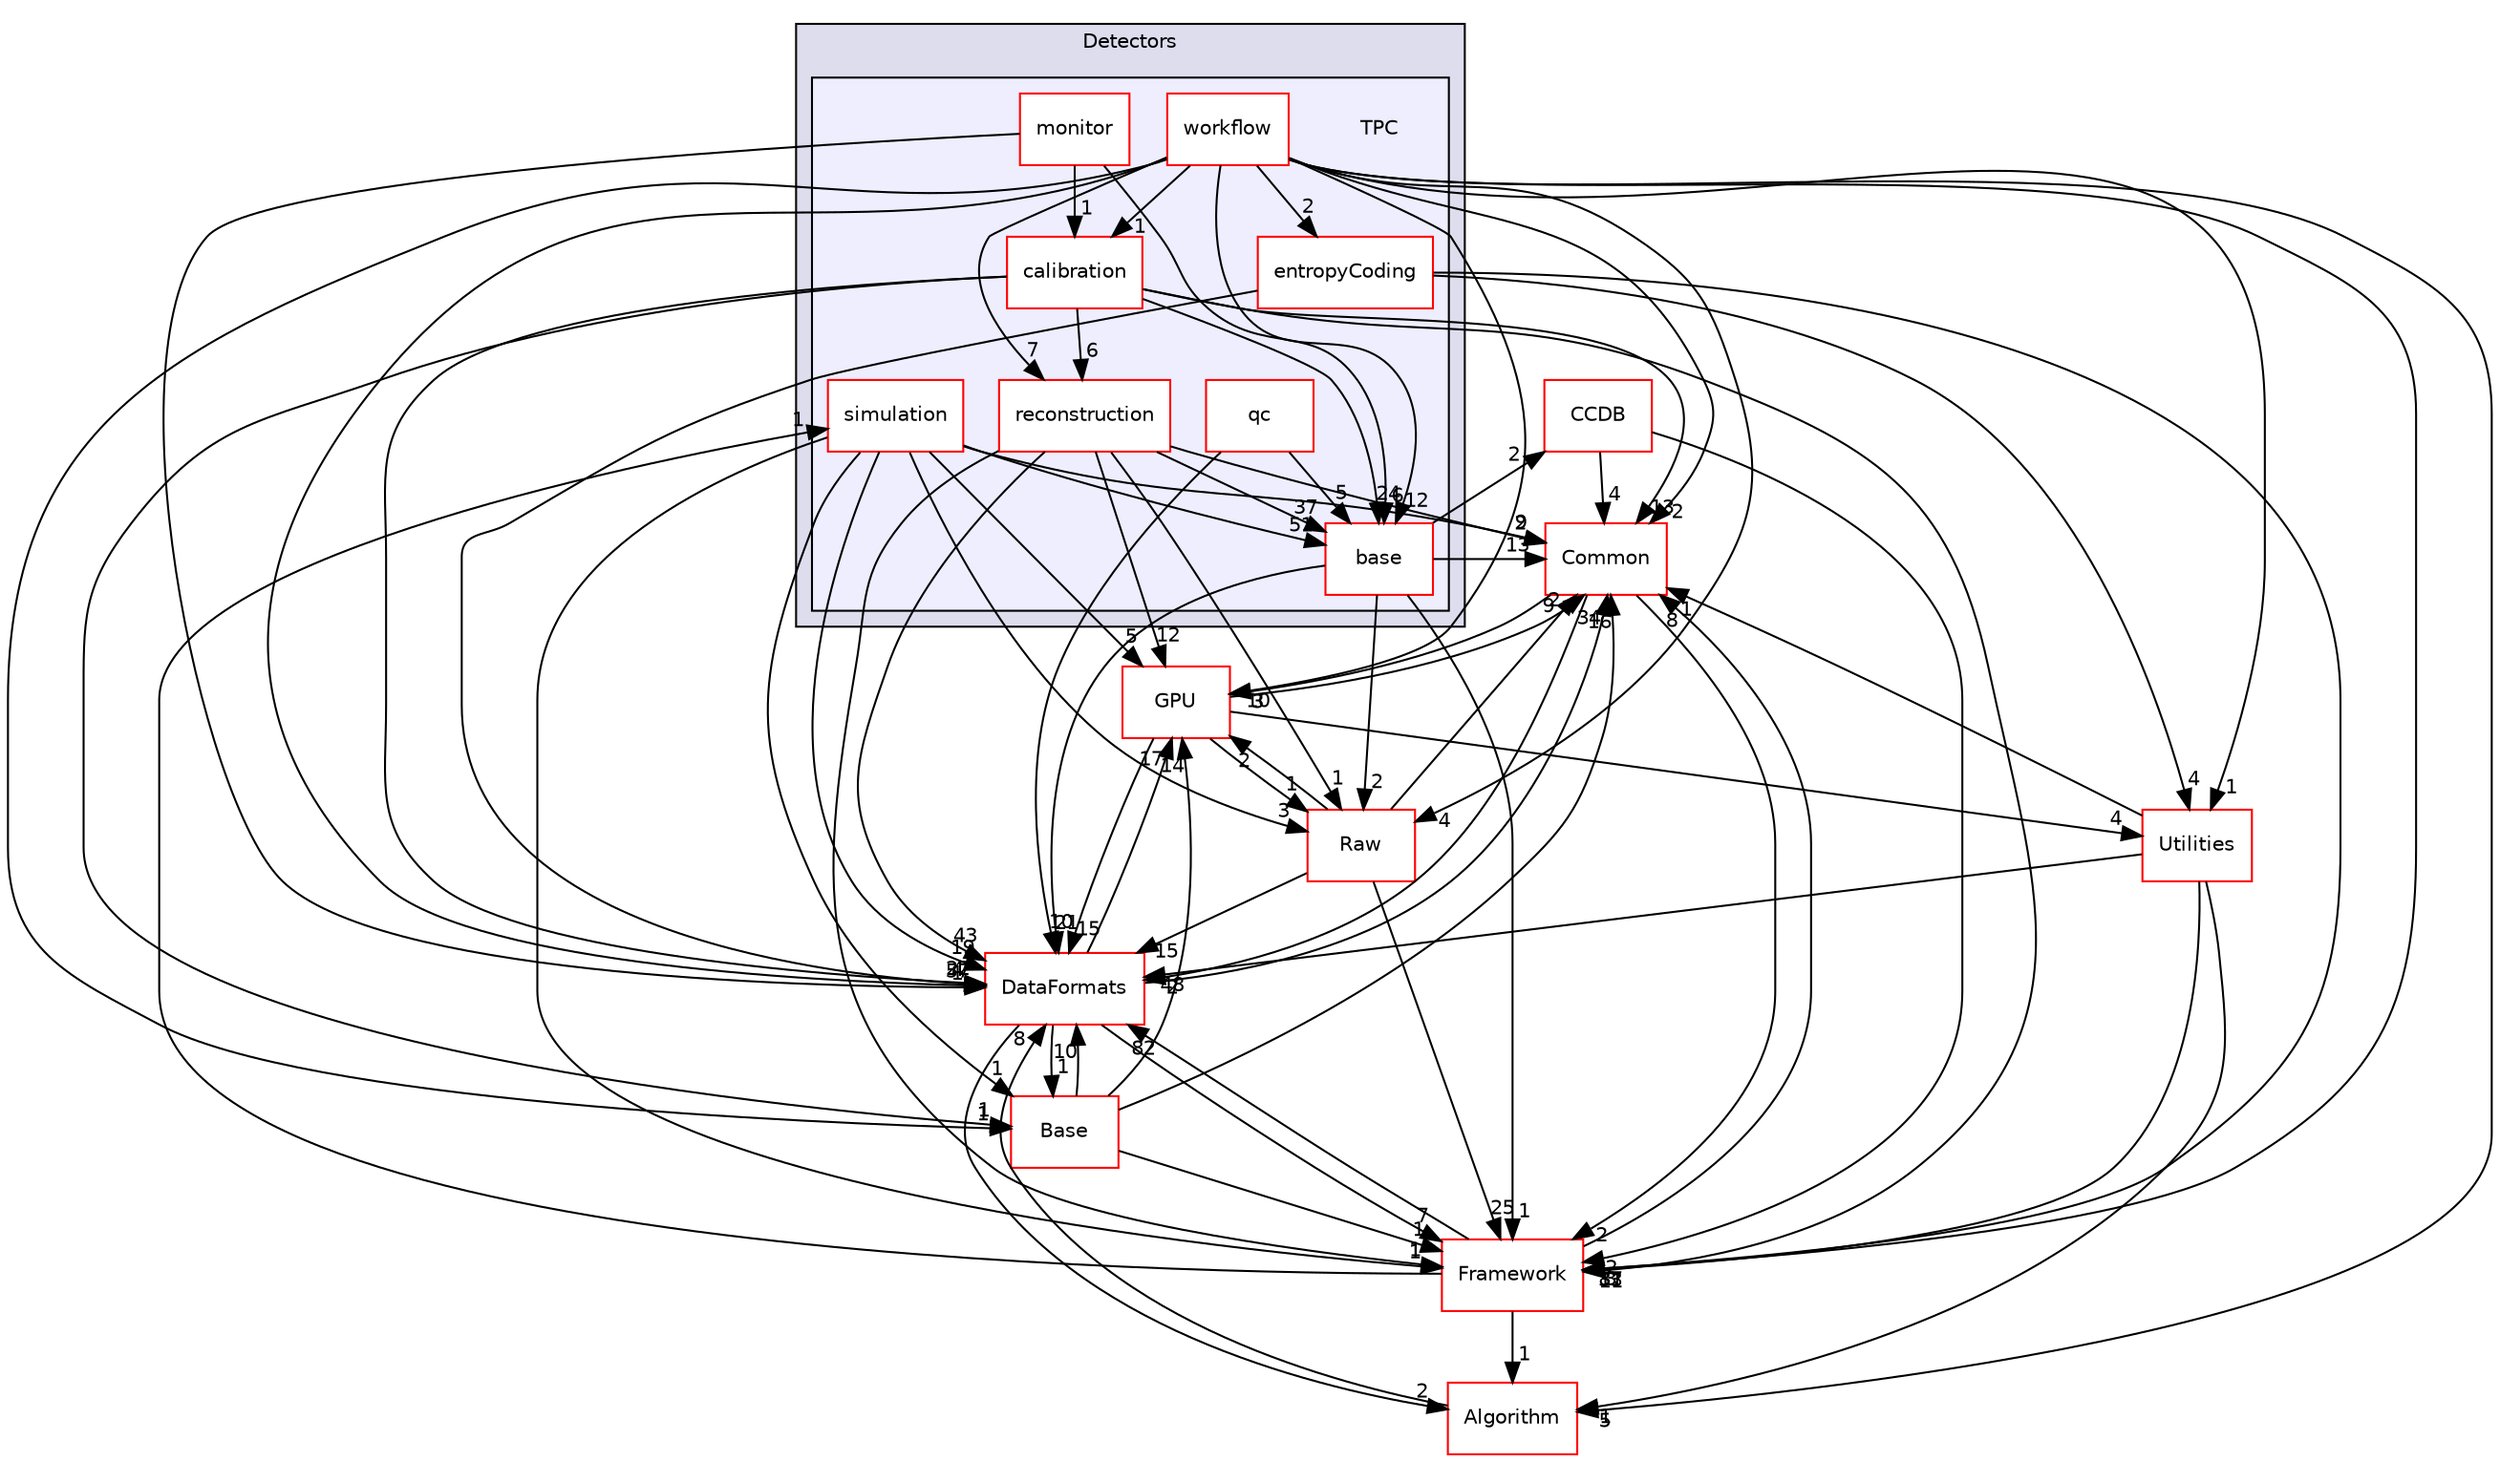 digraph "/home/travis/build/AliceO2Group/AliceO2/Detectors/TPC" {
  bgcolor=transparent;
  compound=true
  node [ fontsize="10", fontname="Helvetica"];
  edge [ labelfontsize="10", labelfontname="Helvetica"];
  subgraph clusterdir_051dca18e802f8e9474f2e30d29c04e0 {
    graph [ bgcolor="#ddddee", pencolor="black", label="Detectors" fontname="Helvetica", fontsize="10", URL="dir_051dca18e802f8e9474f2e30d29c04e0.html"]
  subgraph clusterdir_a597e8e061b11201a1dff411feb10d0b {
    graph [ bgcolor="#eeeeff", pencolor="black", label="" URL="dir_a597e8e061b11201a1dff411feb10d0b.html"];
    dir_a597e8e061b11201a1dff411feb10d0b [shape=plaintext label="TPC"];
    dir_677b030cc750909e4cd27413873678d8 [shape=box label="base" color="red" fillcolor="white" style="filled" URL="dir_677b030cc750909e4cd27413873678d8.html"];
    dir_4995562033b321477cfe3c34a14a5189 [shape=box label="calibration" color="red" fillcolor="white" style="filled" URL="dir_4995562033b321477cfe3c34a14a5189.html"];
    dir_7d64dc8b58981dc543f28aae47da654a [shape=box label="entropyCoding" color="red" fillcolor="white" style="filled" URL="dir_7d64dc8b58981dc543f28aae47da654a.html"];
    dir_c8aedc994017b243e124cedd663b3bbb [shape=box label="monitor" color="red" fillcolor="white" style="filled" URL="dir_c8aedc994017b243e124cedd663b3bbb.html"];
    dir_bfeba01dad5848f9ca8d5c9f8df7a236 [shape=box label="qc" color="red" fillcolor="white" style="filled" URL="dir_bfeba01dad5848f9ca8d5c9f8df7a236.html"];
    dir_a5de047958dd458e809773c6ffaa8478 [shape=box label="reconstruction" color="red" fillcolor="white" style="filled" URL="dir_a5de047958dd458e809773c6ffaa8478.html"];
    dir_7f309bec8670bb3fb666e7e061b24659 [shape=box label="simulation" color="red" fillcolor="white" style="filled" URL="dir_7f309bec8670bb3fb666e7e061b24659.html"];
    dir_9cc61f72f781098a662027b321784562 [shape=box label="workflow" color="red" fillcolor="white" style="filled" URL="dir_9cc61f72f781098a662027b321784562.html"];
  }
  }
  dir_4ab6b4cc6a7edbff49100e9123df213f [shape=box label="Common" color="red" URL="dir_4ab6b4cc6a7edbff49100e9123df213f.html"];
  dir_6af676bf18881990e4083e191d0e63e0 [shape=box label="CCDB" color="red" URL="dir_6af676bf18881990e4083e191d0e63e0.html"];
  dir_b05a5fa85f84bfc9013183c9d87f9a36 [shape=box label="Utilities" color="red" URL="dir_b05a5fa85f84bfc9013183c9d87f9a36.html"];
  dir_37c90836491b695b472bf98d1be8336b [shape=box label="Base" color="red" URL="dir_37c90836491b695b472bf98d1be8336b.html"];
  dir_8ba487e25de5ee77e05e9dce7582cb98 [shape=box label="Algorithm" color="red" URL="dir_8ba487e25de5ee77e05e9dce7582cb98.html"];
  dir_f511f1e9c03c071966ae594f00bbc5e0 [shape=box label="GPU" color="red" URL="dir_f511f1e9c03c071966ae594f00bbc5e0.html"];
  dir_bcbb2cf9a3d3d83e5515c82071a07177 [shape=box label="Framework" color="red" URL="dir_bcbb2cf9a3d3d83e5515c82071a07177.html"];
  dir_26637d1bd82229bc9ed97f7e706be743 [shape=box label="Raw" color="red" URL="dir_26637d1bd82229bc9ed97f7e706be743.html"];
  dir_2171f7ec022c5423887b07c69b2f5b48 [shape=box label="DataFormats" color="red" URL="dir_2171f7ec022c5423887b07c69b2f5b48.html"];
  dir_7d64dc8b58981dc543f28aae47da654a->dir_b05a5fa85f84bfc9013183c9d87f9a36 [headlabel="4", labeldistance=1.5 headhref="dir_000592_000552.html"];
  dir_7d64dc8b58981dc543f28aae47da654a->dir_bcbb2cf9a3d3d83e5515c82071a07177 [headlabel="3", labeldistance=1.5 headhref="dir_000592_000013.html"];
  dir_7d64dc8b58981dc543f28aae47da654a->dir_2171f7ec022c5423887b07c69b2f5b48 [headlabel="4", labeldistance=1.5 headhref="dir_000592_000076.html"];
  dir_7f309bec8670bb3fb666e7e061b24659->dir_677b030cc750909e4cd27413873678d8 [headlabel="51", labeldistance=1.5 headhref="dir_000302_000050.html"];
  dir_7f309bec8670bb3fb666e7e061b24659->dir_4ab6b4cc6a7edbff49100e9123df213f [headlabel="9", labeldistance=1.5 headhref="dir_000302_000027.html"];
  dir_7f309bec8670bb3fb666e7e061b24659->dir_37c90836491b695b472bf98d1be8336b [headlabel="1", labeldistance=1.5 headhref="dir_000302_000274.html"];
  dir_7f309bec8670bb3fb666e7e061b24659->dir_f511f1e9c03c071966ae594f00bbc5e0 [headlabel="5", labeldistance=1.5 headhref="dir_000302_000670.html"];
  dir_7f309bec8670bb3fb666e7e061b24659->dir_bcbb2cf9a3d3d83e5515c82071a07177 [headlabel="1", labeldistance=1.5 headhref="dir_000302_000013.html"];
  dir_7f309bec8670bb3fb666e7e061b24659->dir_26637d1bd82229bc9ed97f7e706be743 [headlabel="3", labeldistance=1.5 headhref="dir_000302_000556.html"];
  dir_7f309bec8670bb3fb666e7e061b24659->dir_2171f7ec022c5423887b07c69b2f5b48 [headlabel="19", labeldistance=1.5 headhref="dir_000302_000076.html"];
  dir_4995562033b321477cfe3c34a14a5189->dir_677b030cc750909e4cd27413873678d8 [headlabel="24", labeldistance=1.5 headhref="dir_000583_000050.html"];
  dir_4995562033b321477cfe3c34a14a5189->dir_4ab6b4cc6a7edbff49100e9123df213f [headlabel="13", labeldistance=1.5 headhref="dir_000583_000027.html"];
  dir_4995562033b321477cfe3c34a14a5189->dir_a5de047958dd458e809773c6ffaa8478 [headlabel="6", labeldistance=1.5 headhref="dir_000583_000364.html"];
  dir_4995562033b321477cfe3c34a14a5189->dir_37c90836491b695b472bf98d1be8336b [headlabel="1", labeldistance=1.5 headhref="dir_000583_000274.html"];
  dir_4995562033b321477cfe3c34a14a5189->dir_bcbb2cf9a3d3d83e5515c82071a07177 [headlabel="11", labeldistance=1.5 headhref="dir_000583_000013.html"];
  dir_4995562033b321477cfe3c34a14a5189->dir_2171f7ec022c5423887b07c69b2f5b48 [headlabel="22", labeldistance=1.5 headhref="dir_000583_000076.html"];
  dir_9cc61f72f781098a662027b321784562->dir_7d64dc8b58981dc543f28aae47da654a [headlabel="2", labeldistance=1.5 headhref="dir_000383_000592.html"];
  dir_9cc61f72f781098a662027b321784562->dir_4995562033b321477cfe3c34a14a5189 [headlabel="1", labeldistance=1.5 headhref="dir_000383_000583.html"];
  dir_9cc61f72f781098a662027b321784562->dir_677b030cc750909e4cd27413873678d8 [headlabel="12", labeldistance=1.5 headhref="dir_000383_000050.html"];
  dir_9cc61f72f781098a662027b321784562->dir_4ab6b4cc6a7edbff49100e9123df213f [headlabel="2", labeldistance=1.5 headhref="dir_000383_000027.html"];
  dir_9cc61f72f781098a662027b321784562->dir_a5de047958dd458e809773c6ffaa8478 [headlabel="7", labeldistance=1.5 headhref="dir_000383_000364.html"];
  dir_9cc61f72f781098a662027b321784562->dir_b05a5fa85f84bfc9013183c9d87f9a36 [headlabel="1", labeldistance=1.5 headhref="dir_000383_000552.html"];
  dir_9cc61f72f781098a662027b321784562->dir_37c90836491b695b472bf98d1be8336b [headlabel="1", labeldistance=1.5 headhref="dir_000383_000274.html"];
  dir_9cc61f72f781098a662027b321784562->dir_8ba487e25de5ee77e05e9dce7582cb98 [headlabel="5", labeldistance=1.5 headhref="dir_000383_000000.html"];
  dir_9cc61f72f781098a662027b321784562->dir_f511f1e9c03c071966ae594f00bbc5e0 [headlabel="10", labeldistance=1.5 headhref="dir_000383_000670.html"];
  dir_9cc61f72f781098a662027b321784562->dir_bcbb2cf9a3d3d83e5515c82071a07177 [headlabel="87", labeldistance=1.5 headhref="dir_000383_000013.html"];
  dir_9cc61f72f781098a662027b321784562->dir_26637d1bd82229bc9ed97f7e706be743 [headlabel="4", labeldistance=1.5 headhref="dir_000383_000556.html"];
  dir_9cc61f72f781098a662027b321784562->dir_2171f7ec022c5423887b07c69b2f5b48 [headlabel="57", labeldistance=1.5 headhref="dir_000383_000076.html"];
  dir_677b030cc750909e4cd27413873678d8->dir_4ab6b4cc6a7edbff49100e9123df213f [headlabel="13", labeldistance=1.5 headhref="dir_000050_000027.html"];
  dir_677b030cc750909e4cd27413873678d8->dir_6af676bf18881990e4083e191d0e63e0 [headlabel="2", labeldistance=1.5 headhref="dir_000050_000019.html"];
  dir_677b030cc750909e4cd27413873678d8->dir_bcbb2cf9a3d3d83e5515c82071a07177 [headlabel="1", labeldistance=1.5 headhref="dir_000050_000013.html"];
  dir_677b030cc750909e4cd27413873678d8->dir_26637d1bd82229bc9ed97f7e706be743 [headlabel="2", labeldistance=1.5 headhref="dir_000050_000556.html"];
  dir_677b030cc750909e4cd27413873678d8->dir_2171f7ec022c5423887b07c69b2f5b48 [headlabel="21", labeldistance=1.5 headhref="dir_000050_000076.html"];
  dir_4ab6b4cc6a7edbff49100e9123df213f->dir_f511f1e9c03c071966ae594f00bbc5e0 [headlabel="3", labeldistance=1.5 headhref="dir_000027_000670.html"];
  dir_4ab6b4cc6a7edbff49100e9123df213f->dir_bcbb2cf9a3d3d83e5515c82071a07177 [headlabel="2", labeldistance=1.5 headhref="dir_000027_000013.html"];
  dir_4ab6b4cc6a7edbff49100e9123df213f->dir_2171f7ec022c5423887b07c69b2f5b48 [headlabel="2", labeldistance=1.5 headhref="dir_000027_000076.html"];
  dir_6af676bf18881990e4083e191d0e63e0->dir_4ab6b4cc6a7edbff49100e9123df213f [headlabel="4", labeldistance=1.5 headhref="dir_000019_000027.html"];
  dir_6af676bf18881990e4083e191d0e63e0->dir_bcbb2cf9a3d3d83e5515c82071a07177 [headlabel="2", labeldistance=1.5 headhref="dir_000019_000013.html"];
  dir_bfeba01dad5848f9ca8d5c9f8df7a236->dir_677b030cc750909e4cd27413873678d8 [headlabel="5", labeldistance=1.5 headhref="dir_000236_000050.html"];
  dir_bfeba01dad5848f9ca8d5c9f8df7a236->dir_2171f7ec022c5423887b07c69b2f5b48 [headlabel="10", labeldistance=1.5 headhref="dir_000236_000076.html"];
  dir_a5de047958dd458e809773c6ffaa8478->dir_677b030cc750909e4cd27413873678d8 [headlabel="37", labeldistance=1.5 headhref="dir_000364_000050.html"];
  dir_a5de047958dd458e809773c6ffaa8478->dir_4ab6b4cc6a7edbff49100e9123df213f [headlabel="2", labeldistance=1.5 headhref="dir_000364_000027.html"];
  dir_a5de047958dd458e809773c6ffaa8478->dir_f511f1e9c03c071966ae594f00bbc5e0 [headlabel="12", labeldistance=1.5 headhref="dir_000364_000670.html"];
  dir_a5de047958dd458e809773c6ffaa8478->dir_bcbb2cf9a3d3d83e5515c82071a07177 [headlabel="1", labeldistance=1.5 headhref="dir_000364_000013.html"];
  dir_a5de047958dd458e809773c6ffaa8478->dir_26637d1bd82229bc9ed97f7e706be743 [headlabel="1", labeldistance=1.5 headhref="dir_000364_000556.html"];
  dir_a5de047958dd458e809773c6ffaa8478->dir_2171f7ec022c5423887b07c69b2f5b48 [headlabel="43", labeldistance=1.5 headhref="dir_000364_000076.html"];
  dir_b05a5fa85f84bfc9013183c9d87f9a36->dir_4ab6b4cc6a7edbff49100e9123df213f [headlabel="1", labeldistance=1.5 headhref="dir_000552_000027.html"];
  dir_b05a5fa85f84bfc9013183c9d87f9a36->dir_8ba487e25de5ee77e05e9dce7582cb98 [headlabel="1", labeldistance=1.5 headhref="dir_000552_000000.html"];
  dir_b05a5fa85f84bfc9013183c9d87f9a36->dir_bcbb2cf9a3d3d83e5515c82071a07177 [headlabel="33", labeldistance=1.5 headhref="dir_000552_000013.html"];
  dir_b05a5fa85f84bfc9013183c9d87f9a36->dir_2171f7ec022c5423887b07c69b2f5b48 [headlabel="48", labeldistance=1.5 headhref="dir_000552_000076.html"];
  dir_37c90836491b695b472bf98d1be8336b->dir_4ab6b4cc6a7edbff49100e9123df213f [headlabel="16", labeldistance=1.5 headhref="dir_000274_000027.html"];
  dir_37c90836491b695b472bf98d1be8336b->dir_f511f1e9c03c071966ae594f00bbc5e0 [headlabel="14", labeldistance=1.5 headhref="dir_000274_000670.html"];
  dir_37c90836491b695b472bf98d1be8336b->dir_bcbb2cf9a3d3d83e5515c82071a07177 [headlabel="1", labeldistance=1.5 headhref="dir_000274_000013.html"];
  dir_37c90836491b695b472bf98d1be8336b->dir_2171f7ec022c5423887b07c69b2f5b48 [headlabel="10", labeldistance=1.5 headhref="dir_000274_000076.html"];
  dir_8ba487e25de5ee77e05e9dce7582cb98->dir_2171f7ec022c5423887b07c69b2f5b48 [headlabel="8", labeldistance=1.5 headhref="dir_000000_000076.html"];
  dir_c8aedc994017b243e124cedd663b3bbb->dir_4995562033b321477cfe3c34a14a5189 [headlabel="1", labeldistance=1.5 headhref="dir_000597_000583.html"];
  dir_c8aedc994017b243e124cedd663b3bbb->dir_677b030cc750909e4cd27413873678d8 [headlabel="6", labeldistance=1.5 headhref="dir_000597_000050.html"];
  dir_c8aedc994017b243e124cedd663b3bbb->dir_2171f7ec022c5423887b07c69b2f5b48 [headlabel="1", labeldistance=1.5 headhref="dir_000597_000076.html"];
  dir_f511f1e9c03c071966ae594f00bbc5e0->dir_4ab6b4cc6a7edbff49100e9123df213f [headlabel="2", labeldistance=1.5 headhref="dir_000670_000027.html"];
  dir_f511f1e9c03c071966ae594f00bbc5e0->dir_b05a5fa85f84bfc9013183c9d87f9a36 [headlabel="4", labeldistance=1.5 headhref="dir_000670_000552.html"];
  dir_f511f1e9c03c071966ae594f00bbc5e0->dir_26637d1bd82229bc9ed97f7e706be743 [headlabel="1", labeldistance=1.5 headhref="dir_000670_000556.html"];
  dir_f511f1e9c03c071966ae594f00bbc5e0->dir_2171f7ec022c5423887b07c69b2f5b48 [headlabel="15", labeldistance=1.5 headhref="dir_000670_000076.html"];
  dir_bcbb2cf9a3d3d83e5515c82071a07177->dir_7f309bec8670bb3fb666e7e061b24659 [headlabel="1", labeldistance=1.5 headhref="dir_000013_000302.html"];
  dir_bcbb2cf9a3d3d83e5515c82071a07177->dir_4ab6b4cc6a7edbff49100e9123df213f [headlabel="8", labeldistance=1.5 headhref="dir_000013_000027.html"];
  dir_bcbb2cf9a3d3d83e5515c82071a07177->dir_8ba487e25de5ee77e05e9dce7582cb98 [headlabel="1", labeldistance=1.5 headhref="dir_000013_000000.html"];
  dir_bcbb2cf9a3d3d83e5515c82071a07177->dir_2171f7ec022c5423887b07c69b2f5b48 [headlabel="82", labeldistance=1.5 headhref="dir_000013_000076.html"];
  dir_26637d1bd82229bc9ed97f7e706be743->dir_4ab6b4cc6a7edbff49100e9123df213f [headlabel="9", labeldistance=1.5 headhref="dir_000556_000027.html"];
  dir_26637d1bd82229bc9ed97f7e706be743->dir_f511f1e9c03c071966ae594f00bbc5e0 [headlabel="2", labeldistance=1.5 headhref="dir_000556_000670.html"];
  dir_26637d1bd82229bc9ed97f7e706be743->dir_bcbb2cf9a3d3d83e5515c82071a07177 [headlabel="25", labeldistance=1.5 headhref="dir_000556_000013.html"];
  dir_26637d1bd82229bc9ed97f7e706be743->dir_2171f7ec022c5423887b07c69b2f5b48 [headlabel="15", labeldistance=1.5 headhref="dir_000556_000076.html"];
  dir_2171f7ec022c5423887b07c69b2f5b48->dir_4ab6b4cc6a7edbff49100e9123df213f [headlabel="34", labeldistance=1.5 headhref="dir_000076_000027.html"];
  dir_2171f7ec022c5423887b07c69b2f5b48->dir_37c90836491b695b472bf98d1be8336b [headlabel="1", labeldistance=1.5 headhref="dir_000076_000274.html"];
  dir_2171f7ec022c5423887b07c69b2f5b48->dir_8ba487e25de5ee77e05e9dce7582cb98 [headlabel="2", labeldistance=1.5 headhref="dir_000076_000000.html"];
  dir_2171f7ec022c5423887b07c69b2f5b48->dir_f511f1e9c03c071966ae594f00bbc5e0 [headlabel="17", labeldistance=1.5 headhref="dir_000076_000670.html"];
  dir_2171f7ec022c5423887b07c69b2f5b48->dir_bcbb2cf9a3d3d83e5515c82071a07177 [headlabel="7", labeldistance=1.5 headhref="dir_000076_000013.html"];
}
